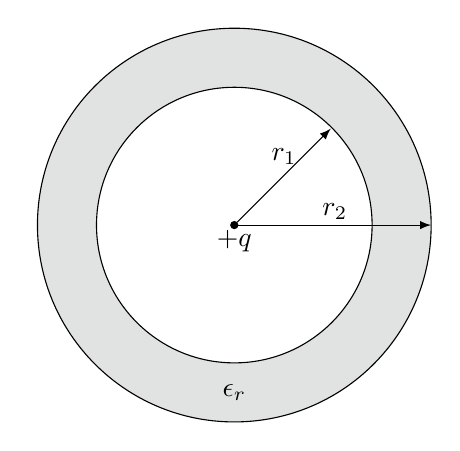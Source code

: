 %% document-wide tikz options and styles
\tikzset{%
  >=latex, % option for nice arrows
  inner sep=0pt,%
  outer sep=2pt,%
  mark coordinate/.style={inner sep=0pt,outer sep=0pt,minimum size=3pt,
    fill=black,circle}%
}
\begin{tikzpicture}
  \sf
  \definecolor{red}{RGB}{221,42,43}
  \definecolor{green}{RGB}{105,182,40}
  \definecolor{blue}{RGB}{0,51,153}
  \definecolor{orange}{RGB}{192,128,64}
  \definecolor{gray}{RGB}{107,108,110}

  %% some definitions

  \def\Rone{2.5} % sphere radius
  \def\Rtwo{1.75} % sphere radius

  \draw[black, fill=gray!20] (\Rone,0) arc(0:360:\Rone);
  \draw[black, fill=white] (\Rtwo,0) arc(0:360:\Rtwo);

  %% characteristic points
  \coordinate[mark coordinate] (O) at (0,0) node[below] {$+q$};

  %% %% draw lines and put labels
  \draw[->] (O) -- (\Rone,0) node[midway, above] {$r_2$};
  \draw[->] (O) -- (0.7*\Rtwo,0.7*\Rtwo) node[midway, above, yshift=2pt] {$r_1$};
  \draw[] (0, -0.85*\Rone) node {$\epsilon_r$};
\end{tikzpicture}
